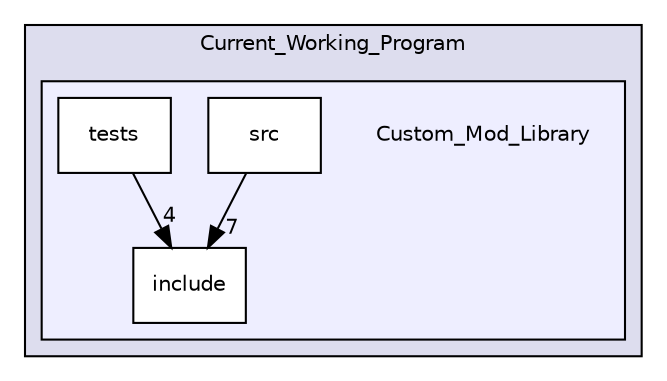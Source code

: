 digraph "/home/runner/work/2021_Group_3/2021_Group_3/Current_Working_Program/Custom_Mod_Library" {
  bgcolor=transparent;
  compound=true
  node [ fontsize="10", fontname="Helvetica"];
  edge [ labelfontsize="10", labelfontname="Helvetica"];
  subgraph clusterdir_52ed1e09213d3e06f255f23395b37ecb {
    graph [ bgcolor="#ddddee", pencolor="black", label="Current_Working_Program" fontname="Helvetica", fontsize="10", URL="dir_52ed1e09213d3e06f255f23395b37ecb.html"]
  subgraph clusterdir_ac8b3003aa58636640f4776c942a92e0 {
    graph [ bgcolor="#eeeeff", pencolor="black", label="" URL="dir_ac8b3003aa58636640f4776c942a92e0.html"];
    dir_ac8b3003aa58636640f4776c942a92e0 [shape=plaintext label="Custom_Mod_Library"];
    dir_07e48dc517434d12eb94cb16b72ef5a3 [shape=box label="include" color="black" fillcolor="white" style="filled" URL="dir_07e48dc517434d12eb94cb16b72ef5a3.html"];
    dir_5a0e258c2f3473a85778d36516dfce33 [shape=box label="src" color="black" fillcolor="white" style="filled" URL="dir_5a0e258c2f3473a85778d36516dfce33.html"];
    dir_1535ca047449e88321d8b77bb791044e [shape=box label="tests" color="black" fillcolor="white" style="filled" URL="dir_1535ca047449e88321d8b77bb791044e.html"];
  }
  }
  dir_5a0e258c2f3473a85778d36516dfce33->dir_07e48dc517434d12eb94cb16b72ef5a3 [headlabel="7", labeldistance=1.5 headhref="dir_000003_000002.html"];
  dir_1535ca047449e88321d8b77bb791044e->dir_07e48dc517434d12eb94cb16b72ef5a3 [headlabel="4", labeldistance=1.5 headhref="dir_000004_000002.html"];
}
